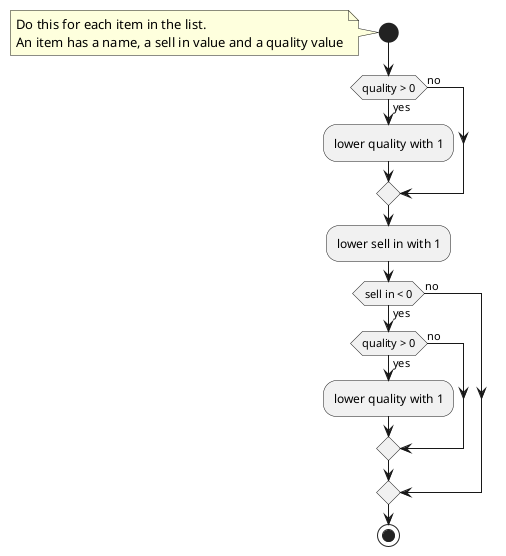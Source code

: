 @startuml

start
note left
    Do this for each item in the list.
    An item has a name, a sell in value and a quality value
end note

if (quality > 0) then (yes)
    -lower quality with 1
else (no)
endif

-lower sell in with 1

if (sell in < 0) then (yes)
    if (quality > 0) then (yes)
        -lower quality with 1
    else (no)
    endif
else (no)
endif

stop

@enduml
